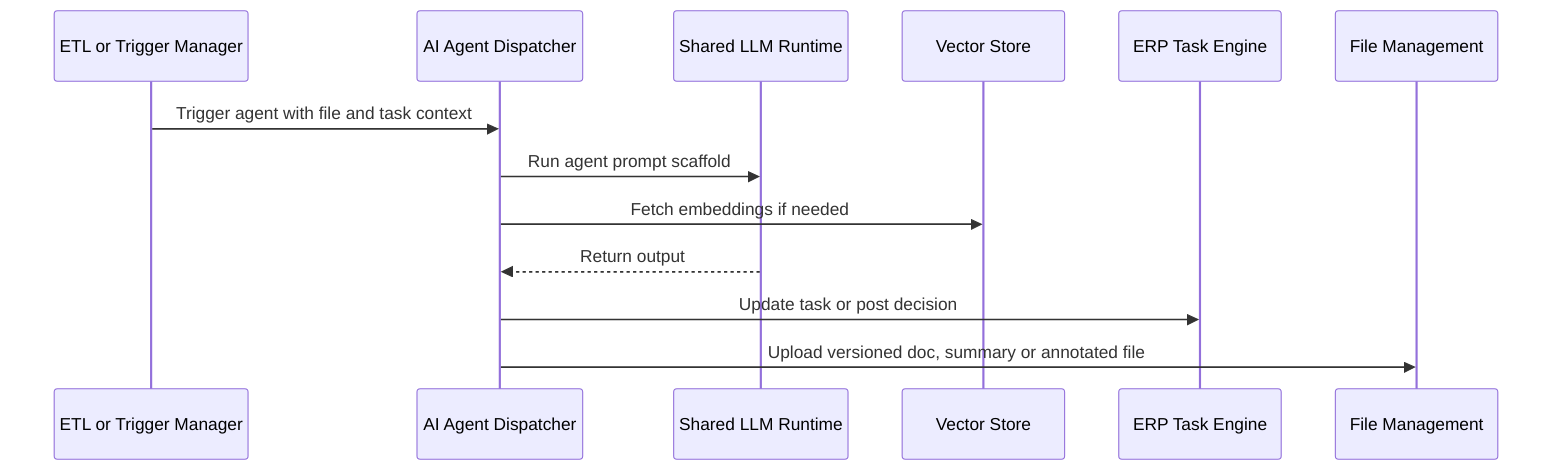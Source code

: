 sequenceDiagram
    participant ETL as ETL or Trigger Manager
    participant AGENT as AI Agent Dispatcher
    participant LLM as Shared LLM Runtime
    participant VECTOR as Vector Store
    participant ERP as ERP Task Engine
    participant FILE as File Management

    ETL->>AGENT: Trigger agent with file and task context
    AGENT->>LLM: Run agent prompt scaffold
    AGENT->>VECTOR: Fetch embeddings if needed
    LLM-->>AGENT: Return output
    AGENT->>ERP: Update task or post decision
    AGENT->>FILE: Upload versioned doc, summary or annotated file